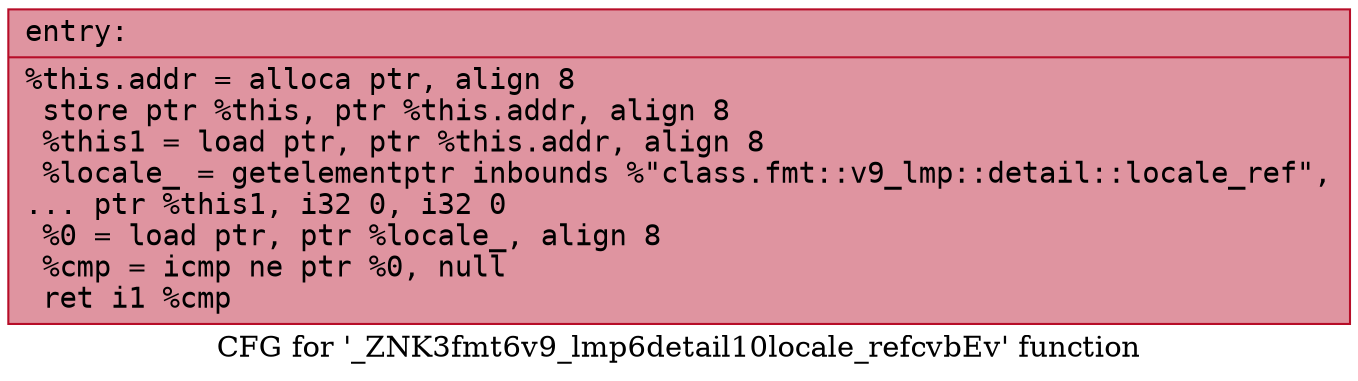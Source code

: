 digraph "CFG for '_ZNK3fmt6v9_lmp6detail10locale_refcvbEv' function" {
	label="CFG for '_ZNK3fmt6v9_lmp6detail10locale_refcvbEv' function";

	Node0x5584168faa80 [shape=record,color="#b70d28ff", style=filled, fillcolor="#b70d2870" fontname="Courier",label="{entry:\l|  %this.addr = alloca ptr, align 8\l  store ptr %this, ptr %this.addr, align 8\l  %this1 = load ptr, ptr %this.addr, align 8\l  %locale_ = getelementptr inbounds %\"class.fmt::v9_lmp::detail::locale_ref\",\l... ptr %this1, i32 0, i32 0\l  %0 = load ptr, ptr %locale_, align 8\l  %cmp = icmp ne ptr %0, null\l  ret i1 %cmp\l}"];
}

